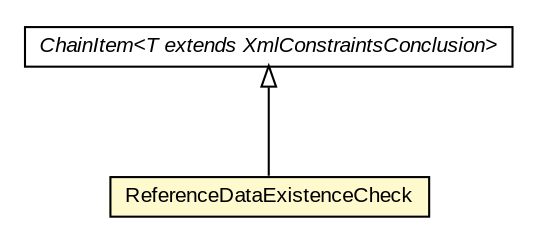 #!/usr/local/bin/dot
#
# Class diagram 
# Generated by UMLGraph version R5_6-24-gf6e263 (http://www.umlgraph.org/)
#

digraph G {
	edge [fontname="arial",fontsize=10,labelfontname="arial",labelfontsize=10];
	node [fontname="arial",fontsize=10,shape=plaintext];
	nodesep=0.25;
	ranksep=0.5;
	// eu.europa.esig.dss.validation.process.ChainItem<T extends eu.europa.esig.dss.jaxb.detailedreport.XmlConstraintsConclusion>
	c545630 [label=<<table title="eu.europa.esig.dss.validation.process.ChainItem" border="0" cellborder="1" cellspacing="0" cellpadding="2" port="p" href="../../../ChainItem.html">
		<tr><td><table border="0" cellspacing="0" cellpadding="1">
<tr><td align="center" balign="center"><font face="arial italic"> ChainItem&lt;T extends XmlConstraintsConclusion&gt; </font></td></tr>
		</table></td></tr>
		</table>>, URL="../../../ChainItem.html", fontname="arial", fontcolor="black", fontsize=10.0];
	// eu.europa.esig.dss.validation.process.bbb.cv.checks.ReferenceDataExistenceCheck
	c545639 [label=<<table title="eu.europa.esig.dss.validation.process.bbb.cv.checks.ReferenceDataExistenceCheck" border="0" cellborder="1" cellspacing="0" cellpadding="2" port="p" bgcolor="lemonChiffon" href="./ReferenceDataExistenceCheck.html">
		<tr><td><table border="0" cellspacing="0" cellpadding="1">
<tr><td align="center" balign="center"> ReferenceDataExistenceCheck </td></tr>
		</table></td></tr>
		</table>>, URL="./ReferenceDataExistenceCheck.html", fontname="arial", fontcolor="black", fontsize=10.0];
	//eu.europa.esig.dss.validation.process.bbb.cv.checks.ReferenceDataExistenceCheck extends eu.europa.esig.dss.validation.process.ChainItem<eu.europa.esig.dss.jaxb.detailedreport.XmlCV>
	c545630:p -> c545639:p [dir=back,arrowtail=empty];
}


